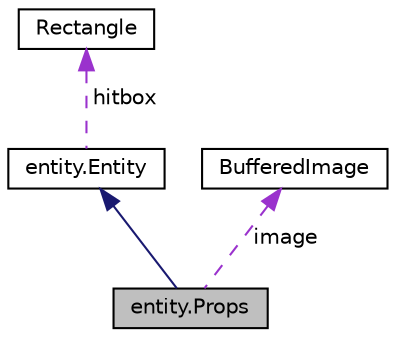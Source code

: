 digraph "entity.Props"
{
 // LATEX_PDF_SIZE
  edge [fontname="Helvetica",fontsize="10",labelfontname="Helvetica",labelfontsize="10"];
  node [fontname="Helvetica",fontsize="10",shape=record];
  Node1 [label="entity.Props",height=0.2,width=0.4,color="black", fillcolor="grey75", style="filled", fontcolor="black",tooltip="Represents in-game props with properties such as image, name, and position."];
  Node2 -> Node1 [dir="back",color="midnightblue",fontsize="10",style="solid",fontname="Helvetica"];
  Node2 [label="entity.Entity",height=0.2,width=0.4,color="black", fillcolor="white", style="filled",URL="$classentity_1_1_entity.html",tooltip="Represents an abstract entity with position, hitbox, and animations."];
  Node3 -> Node2 [dir="back",color="darkorchid3",fontsize="10",style="dashed",label=" hitbox" ,fontname="Helvetica"];
  Node3 [label="Rectangle",height=0.2,width=0.4,color="black", fillcolor="white", style="filled",tooltip=" "];
  Node4 -> Node1 [dir="back",color="darkorchid3",fontsize="10",style="dashed",label=" image" ,fontname="Helvetica"];
  Node4 [label="BufferedImage",height=0.2,width=0.4,color="black", fillcolor="white", style="filled",tooltip=" "];
}
